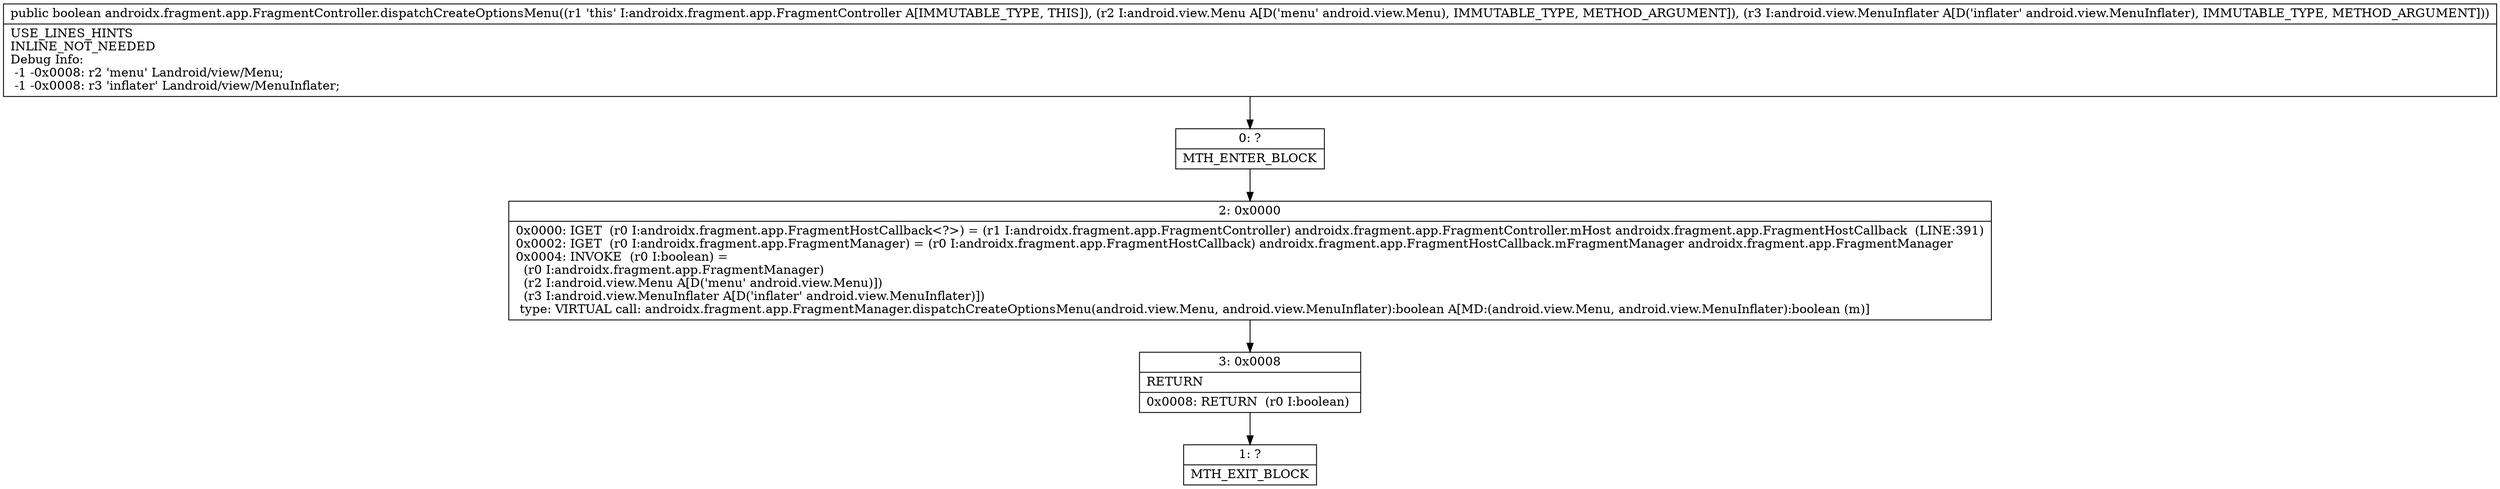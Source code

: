 digraph "CFG forandroidx.fragment.app.FragmentController.dispatchCreateOptionsMenu(Landroid\/view\/Menu;Landroid\/view\/MenuInflater;)Z" {
Node_0 [shape=record,label="{0\:\ ?|MTH_ENTER_BLOCK\l}"];
Node_2 [shape=record,label="{2\:\ 0x0000|0x0000: IGET  (r0 I:androidx.fragment.app.FragmentHostCallback\<?\>) = (r1 I:androidx.fragment.app.FragmentController) androidx.fragment.app.FragmentController.mHost androidx.fragment.app.FragmentHostCallback  (LINE:391)\l0x0002: IGET  (r0 I:androidx.fragment.app.FragmentManager) = (r0 I:androidx.fragment.app.FragmentHostCallback) androidx.fragment.app.FragmentHostCallback.mFragmentManager androidx.fragment.app.FragmentManager \l0x0004: INVOKE  (r0 I:boolean) = \l  (r0 I:androidx.fragment.app.FragmentManager)\l  (r2 I:android.view.Menu A[D('menu' android.view.Menu)])\l  (r3 I:android.view.MenuInflater A[D('inflater' android.view.MenuInflater)])\l type: VIRTUAL call: androidx.fragment.app.FragmentManager.dispatchCreateOptionsMenu(android.view.Menu, android.view.MenuInflater):boolean A[MD:(android.view.Menu, android.view.MenuInflater):boolean (m)]\l}"];
Node_3 [shape=record,label="{3\:\ 0x0008|RETURN\l|0x0008: RETURN  (r0 I:boolean) \l}"];
Node_1 [shape=record,label="{1\:\ ?|MTH_EXIT_BLOCK\l}"];
MethodNode[shape=record,label="{public boolean androidx.fragment.app.FragmentController.dispatchCreateOptionsMenu((r1 'this' I:androidx.fragment.app.FragmentController A[IMMUTABLE_TYPE, THIS]), (r2 I:android.view.Menu A[D('menu' android.view.Menu), IMMUTABLE_TYPE, METHOD_ARGUMENT]), (r3 I:android.view.MenuInflater A[D('inflater' android.view.MenuInflater), IMMUTABLE_TYPE, METHOD_ARGUMENT]))  | USE_LINES_HINTS\lINLINE_NOT_NEEDED\lDebug Info:\l  \-1 \-0x0008: r2 'menu' Landroid\/view\/Menu;\l  \-1 \-0x0008: r3 'inflater' Landroid\/view\/MenuInflater;\l}"];
MethodNode -> Node_0;Node_0 -> Node_2;
Node_2 -> Node_3;
Node_3 -> Node_1;
}

